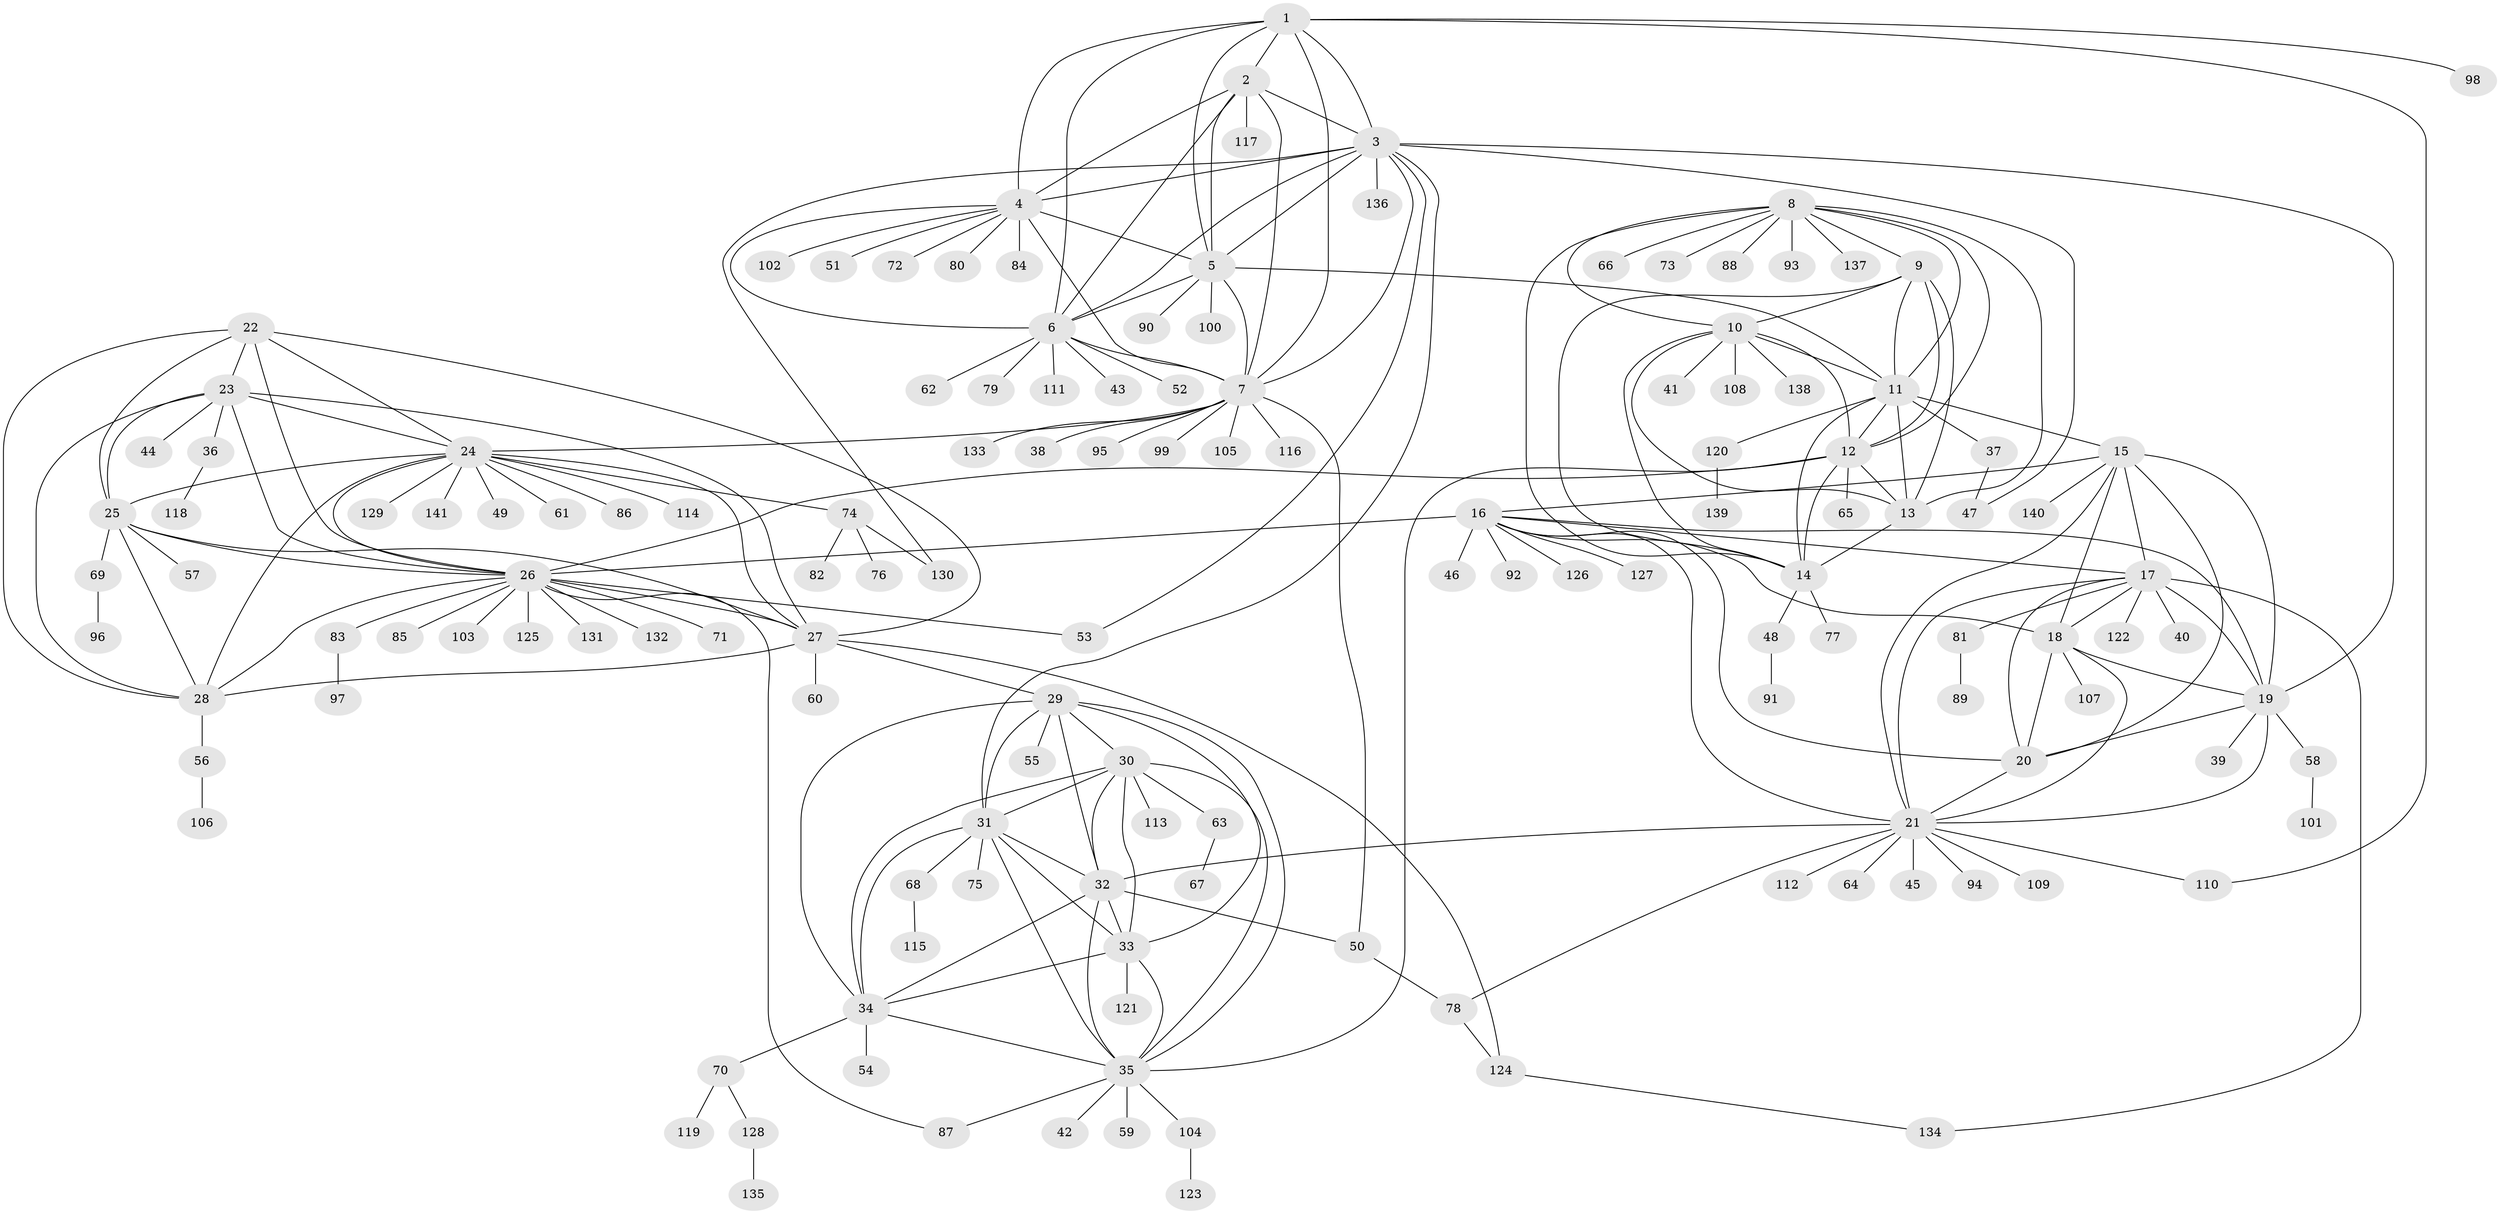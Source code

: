// coarse degree distribution, {11: 0.01834862385321101, 5: 0.03669724770642202, 17: 0.01834862385321101, 6: 0.03669724770642202, 8: 0.045871559633027525, 4: 0.01834862385321101, 10: 0.027522935779816515, 9: 0.01834862385321101, 12: 0.009174311926605505, 15: 0.009174311926605505, 7: 0.009174311926605505, 2: 0.07339449541284404, 1: 0.6513761467889908, 3: 0.027522935779816515}
// Generated by graph-tools (version 1.1) at 2025/52/02/27/25 19:52:16]
// undirected, 141 vertices, 230 edges
graph export_dot {
graph [start="1"]
  node [color=gray90,style=filled];
  1;
  2;
  3;
  4;
  5;
  6;
  7;
  8;
  9;
  10;
  11;
  12;
  13;
  14;
  15;
  16;
  17;
  18;
  19;
  20;
  21;
  22;
  23;
  24;
  25;
  26;
  27;
  28;
  29;
  30;
  31;
  32;
  33;
  34;
  35;
  36;
  37;
  38;
  39;
  40;
  41;
  42;
  43;
  44;
  45;
  46;
  47;
  48;
  49;
  50;
  51;
  52;
  53;
  54;
  55;
  56;
  57;
  58;
  59;
  60;
  61;
  62;
  63;
  64;
  65;
  66;
  67;
  68;
  69;
  70;
  71;
  72;
  73;
  74;
  75;
  76;
  77;
  78;
  79;
  80;
  81;
  82;
  83;
  84;
  85;
  86;
  87;
  88;
  89;
  90;
  91;
  92;
  93;
  94;
  95;
  96;
  97;
  98;
  99;
  100;
  101;
  102;
  103;
  104;
  105;
  106;
  107;
  108;
  109;
  110;
  111;
  112;
  113;
  114;
  115;
  116;
  117;
  118;
  119;
  120;
  121;
  122;
  123;
  124;
  125;
  126;
  127;
  128;
  129;
  130;
  131;
  132;
  133;
  134;
  135;
  136;
  137;
  138;
  139;
  140;
  141;
  1 -- 2;
  1 -- 3;
  1 -- 4;
  1 -- 5;
  1 -- 6;
  1 -- 7;
  1 -- 98;
  1 -- 110;
  2 -- 3;
  2 -- 4;
  2 -- 5;
  2 -- 6;
  2 -- 7;
  2 -- 117;
  3 -- 4;
  3 -- 5;
  3 -- 6;
  3 -- 7;
  3 -- 19;
  3 -- 31;
  3 -- 47;
  3 -- 53;
  3 -- 130;
  3 -- 136;
  4 -- 5;
  4 -- 6;
  4 -- 7;
  4 -- 51;
  4 -- 72;
  4 -- 80;
  4 -- 84;
  4 -- 102;
  5 -- 6;
  5 -- 7;
  5 -- 11;
  5 -- 90;
  5 -- 100;
  6 -- 7;
  6 -- 43;
  6 -- 52;
  6 -- 62;
  6 -- 79;
  6 -- 111;
  7 -- 24;
  7 -- 38;
  7 -- 50;
  7 -- 95;
  7 -- 99;
  7 -- 105;
  7 -- 116;
  7 -- 133;
  8 -- 9;
  8 -- 10;
  8 -- 11;
  8 -- 12;
  8 -- 13;
  8 -- 14;
  8 -- 66;
  8 -- 73;
  8 -- 88;
  8 -- 93;
  8 -- 137;
  9 -- 10;
  9 -- 11;
  9 -- 12;
  9 -- 13;
  9 -- 14;
  10 -- 11;
  10 -- 12;
  10 -- 13;
  10 -- 14;
  10 -- 41;
  10 -- 108;
  10 -- 138;
  11 -- 12;
  11 -- 13;
  11 -- 14;
  11 -- 15;
  11 -- 37;
  11 -- 120;
  12 -- 13;
  12 -- 14;
  12 -- 26;
  12 -- 35;
  12 -- 65;
  13 -- 14;
  14 -- 48;
  14 -- 77;
  15 -- 16;
  15 -- 17;
  15 -- 18;
  15 -- 19;
  15 -- 20;
  15 -- 21;
  15 -- 140;
  16 -- 17;
  16 -- 18;
  16 -- 19;
  16 -- 20;
  16 -- 21;
  16 -- 26;
  16 -- 46;
  16 -- 92;
  16 -- 126;
  16 -- 127;
  17 -- 18;
  17 -- 19;
  17 -- 20;
  17 -- 21;
  17 -- 40;
  17 -- 81;
  17 -- 122;
  17 -- 134;
  18 -- 19;
  18 -- 20;
  18 -- 21;
  18 -- 107;
  19 -- 20;
  19 -- 21;
  19 -- 39;
  19 -- 58;
  20 -- 21;
  21 -- 32;
  21 -- 45;
  21 -- 64;
  21 -- 78;
  21 -- 94;
  21 -- 109;
  21 -- 110;
  21 -- 112;
  22 -- 23;
  22 -- 24;
  22 -- 25;
  22 -- 26;
  22 -- 27;
  22 -- 28;
  23 -- 24;
  23 -- 25;
  23 -- 26;
  23 -- 27;
  23 -- 28;
  23 -- 36;
  23 -- 44;
  24 -- 25;
  24 -- 26;
  24 -- 27;
  24 -- 28;
  24 -- 49;
  24 -- 61;
  24 -- 74;
  24 -- 86;
  24 -- 114;
  24 -- 129;
  24 -- 141;
  25 -- 26;
  25 -- 27;
  25 -- 28;
  25 -- 57;
  25 -- 69;
  26 -- 27;
  26 -- 28;
  26 -- 53;
  26 -- 71;
  26 -- 83;
  26 -- 85;
  26 -- 87;
  26 -- 103;
  26 -- 125;
  26 -- 131;
  26 -- 132;
  27 -- 28;
  27 -- 29;
  27 -- 60;
  27 -- 124;
  28 -- 56;
  29 -- 30;
  29 -- 31;
  29 -- 32;
  29 -- 33;
  29 -- 34;
  29 -- 35;
  29 -- 55;
  30 -- 31;
  30 -- 32;
  30 -- 33;
  30 -- 34;
  30 -- 35;
  30 -- 63;
  30 -- 113;
  31 -- 32;
  31 -- 33;
  31 -- 34;
  31 -- 35;
  31 -- 68;
  31 -- 75;
  32 -- 33;
  32 -- 34;
  32 -- 35;
  32 -- 50;
  33 -- 34;
  33 -- 35;
  33 -- 121;
  34 -- 35;
  34 -- 54;
  34 -- 70;
  35 -- 42;
  35 -- 59;
  35 -- 87;
  35 -- 104;
  36 -- 118;
  37 -- 47;
  48 -- 91;
  50 -- 78;
  56 -- 106;
  58 -- 101;
  63 -- 67;
  68 -- 115;
  69 -- 96;
  70 -- 119;
  70 -- 128;
  74 -- 76;
  74 -- 82;
  74 -- 130;
  78 -- 124;
  81 -- 89;
  83 -- 97;
  104 -- 123;
  120 -- 139;
  124 -- 134;
  128 -- 135;
}
